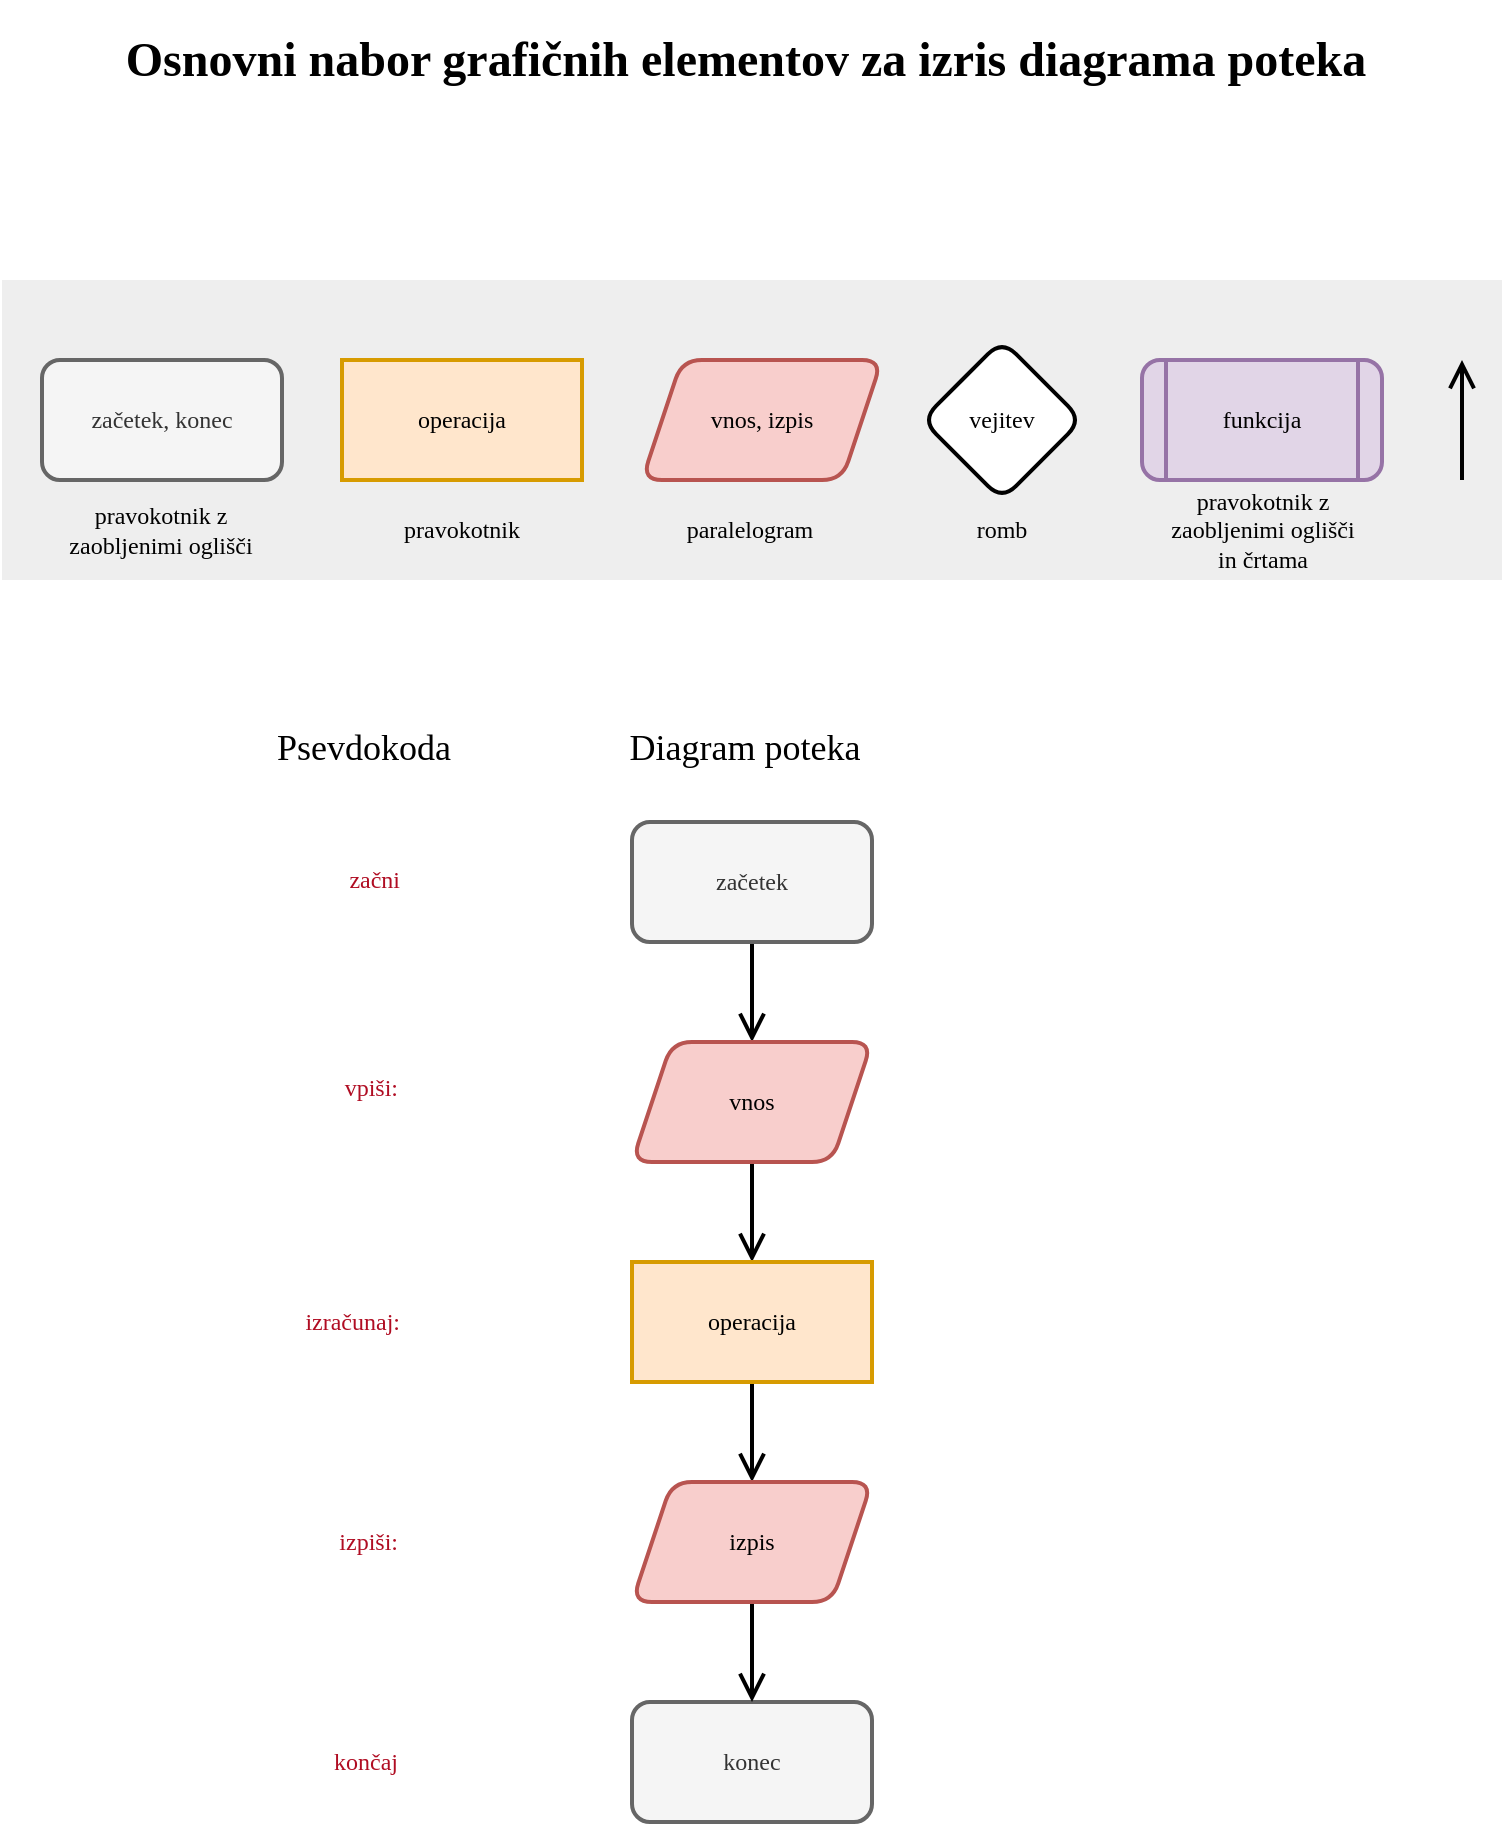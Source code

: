 <mxfile version="24.2.3" type="github">
  <diagram id="bmVnqA7Bfffdc4a_zzxx" name="Page-1">
    <mxGraphModel dx="1848" dy="1322" grid="1" gridSize="10" guides="1" tooltips="1" connect="1" arrows="1" fold="1" page="1" pageScale="1" pageWidth="827" pageHeight="1169" math="0" shadow="0">
      <root>
        <mxCell id="0" />
        <mxCell id="1" parent="0" />
        <mxCell id="vQr4e6KUUM5n94_abipU-7" value="" style="rounded=0;whiteSpace=wrap;html=1;fontFamily=Space Mono;fontSource=https%3A%2F%2Ffonts.googleapis.com%2Fcss%3Ffamily%3DSpace%2BMono;strokeWidth=2;fillColor=#eeeeee;strokeColor=none;" parent="1" vertex="1">
          <mxGeometry x="39" y="241" width="750" height="150" as="geometry" />
        </mxCell>
        <mxCell id="vQr4e6KUUM5n94_abipU-1" value="začetek, konec" style="rounded=1;whiteSpace=wrap;html=1;strokeWidth=2;fillColor=#f5f5f5;fontColor=#333333;strokeColor=#666666;fontFamily=Space Mono;fontSource=https%3A%2F%2Ffonts.googleapis.com%2Fcss%3Ffamily%3DSpace%2BMono;" parent="1" vertex="1">
          <mxGeometry x="59" y="281" width="120" height="60" as="geometry" />
        </mxCell>
        <mxCell id="vQr4e6KUUM5n94_abipU-2" value="operacija" style="rounded=0;whiteSpace=wrap;html=1;strokeWidth=2;fillColor=#ffe6cc;strokeColor=#d79b00;fontFamily=Space Mono;fontSource=https%3A%2F%2Ffonts.googleapis.com%2Fcss%3Ffamily%3DSpace%2BMono;" parent="1" vertex="1">
          <mxGeometry x="209" y="281" width="120" height="60" as="geometry" />
        </mxCell>
        <mxCell id="vQr4e6KUUM5n94_abipU-3" value="vnos, izpis" style="shape=parallelogram;perimeter=parallelogramPerimeter;whiteSpace=wrap;html=1;fixedSize=1;strokeWidth=2;fillColor=#f8cecc;rounded=1;strokeColor=#b85450;fontFamily=Space Mono;fontSource=https%3A%2F%2Ffonts.googleapis.com%2Fcss%3Ffamily%3DSpace%2BMono;" parent="1" vertex="1">
          <mxGeometry x="359" y="281" width="120" height="60" as="geometry" />
        </mxCell>
        <mxCell id="vQr4e6KUUM5n94_abipU-4" value="vejitev" style="rhombus;whiteSpace=wrap;html=1;rounded=1;strokeWidth=2;fillColor=#FFFFFF;fontFamily=Space Mono;fontSource=https%3A%2F%2Ffonts.googleapis.com%2Fcss%3Ffamily%3DSpace%2BMono;" parent="1" vertex="1">
          <mxGeometry x="499" y="271" width="80" height="80" as="geometry" />
        </mxCell>
        <mxCell id="vQr4e6KUUM5n94_abipU-5" value="funkcija" style="shape=process;whiteSpace=wrap;html=1;backgroundOutline=1;rounded=1;strokeWidth=2;fillColor=#e1d5e7;strokeColor=#9673a6;fontFamily=Space Mono;fontSource=https%3A%2F%2Ffonts.googleapis.com%2Fcss%3Ffamily%3DSpace%2BMono;" parent="1" vertex="1">
          <mxGeometry x="609" y="281" width="120" height="60" as="geometry" />
        </mxCell>
        <mxCell id="vQr4e6KUUM5n94_abipU-6" value="" style="endArrow=open;html=1;rounded=0;fontFamily=Space Mono;fontSource=https%3A%2F%2Ffonts.googleapis.com%2Fcss%3Ffamily%3DSpace%2BMono;horizontal=0;endFill=0;strokeWidth=2;endSize=10;" parent="1" edge="1">
          <mxGeometry width="50" height="50" relative="1" as="geometry">
            <mxPoint x="769" y="341" as="sourcePoint" />
            <mxPoint x="769" y="281" as="targetPoint" />
          </mxGeometry>
        </mxCell>
        <mxCell id="vQr4e6KUUM5n94_abipU-8" value="&lt;h1&gt;Osnovni nabor grafičnih elementov za izris diagrama poteka&amp;nbsp;&lt;/h1&gt;" style="text;html=1;strokeColor=none;fillColor=none;spacing=5;spacingTop=-20;whiteSpace=wrap;overflow=hidden;rounded=0;fontFamily=Space Mono;fontSource=https%3A%2F%2Ffonts.googleapis.com%2Fcss%3Ffamily%3DSpace%2BMono;align=center;" parent="1" vertex="1">
          <mxGeometry x="39" y="111" width="750" height="80" as="geometry" />
        </mxCell>
        <mxCell id="vQr4e6KUUM5n94_abipU-16" style="edgeStyle=orthogonalEdgeStyle;rounded=0;orthogonalLoop=1;jettySize=auto;html=1;entryX=0.5;entryY=0;entryDx=0;entryDy=0;fontFamily=Space Mono;fontSource=https%3A%2F%2Ffonts.googleapis.com%2Fcss%3Ffamily%3DSpace%2BMono;endArrow=open;endFill=0;endSize=10;strokeWidth=2;" parent="1" source="vQr4e6KUUM5n94_abipU-9" target="vQr4e6KUUM5n94_abipU-11" edge="1">
          <mxGeometry relative="1" as="geometry" />
        </mxCell>
        <mxCell id="vQr4e6KUUM5n94_abipU-9" value="&lt;font data-font-src=&quot;https://fonts.googleapis.com/css?family=Ubuntu+Mono&quot;&gt;začetek&lt;/font&gt;" style="rounded=1;whiteSpace=wrap;html=1;strokeWidth=2;fillColor=#f5f5f5;fontColor=#333333;strokeColor=#666666;fontFamily=Space Mono;fontSource=https%3A%2F%2Ffonts.googleapis.com%2Fcss%3Ffamily%3DSpace%2BMono;" parent="1" vertex="1">
          <mxGeometry x="354" y="512" width="120" height="60" as="geometry" />
        </mxCell>
        <mxCell id="vQr4e6KUUM5n94_abipU-10" value="&lt;font data-font-src=&quot;https://fonts.googleapis.com/css?family=Ubuntu+Mono&quot;&gt;konec&lt;/font&gt;" style="rounded=1;whiteSpace=wrap;html=1;strokeWidth=2;fillColor=#f5f5f5;fontColor=#333333;strokeColor=#666666;fontFamily=Space Mono;fontSource=https%3A%2F%2Ffonts.googleapis.com%2Fcss%3Ffamily%3DSpace%2BMono;" parent="1" vertex="1">
          <mxGeometry x="354" y="952" width="120" height="60" as="geometry" />
        </mxCell>
        <mxCell id="vQr4e6KUUM5n94_abipU-17" style="edgeStyle=orthogonalEdgeStyle;rounded=0;orthogonalLoop=1;jettySize=auto;html=1;entryX=0.5;entryY=0;entryDx=0;entryDy=0;fontFamily=Space Mono;fontSource=https%3A%2F%2Ffonts.googleapis.com%2Fcss%3Ffamily%3DSpace%2BMono;endArrow=open;endFill=0;endSize=10;strokeWidth=2;" parent="1" source="vQr4e6KUUM5n94_abipU-11" target="vQr4e6KUUM5n94_abipU-12" edge="1">
          <mxGeometry relative="1" as="geometry" />
        </mxCell>
        <mxCell id="vQr4e6KUUM5n94_abipU-11" value="vnos" style="shape=parallelogram;perimeter=parallelogramPerimeter;whiteSpace=wrap;html=1;fixedSize=1;strokeWidth=2;fillColor=#f8cecc;rounded=1;strokeColor=#b85450;fontFamily=Space Mono;fontSource=https%3A%2F%2Ffonts.googleapis.com%2Fcss%3Ffamily%3DSpace%2BMono;" parent="1" vertex="1">
          <mxGeometry x="354" y="622" width="120" height="60" as="geometry" />
        </mxCell>
        <mxCell id="vQr4e6KUUM5n94_abipU-18" style="edgeStyle=orthogonalEdgeStyle;rounded=0;orthogonalLoop=1;jettySize=auto;html=1;entryX=0.5;entryY=0;entryDx=0;entryDy=0;fontFamily=Space Mono;fontSource=https%3A%2F%2Ffonts.googleapis.com%2Fcss%3Ffamily%3DSpace%2BMono;endArrow=open;endFill=0;endSize=10;strokeWidth=2;" parent="1" source="vQr4e6KUUM5n94_abipU-12" target="vQr4e6KUUM5n94_abipU-15" edge="1">
          <mxGeometry relative="1" as="geometry" />
        </mxCell>
        <mxCell id="vQr4e6KUUM5n94_abipU-12" value="operacija" style="rounded=0;whiteSpace=wrap;html=1;strokeWidth=2;fillColor=#ffe6cc;strokeColor=#d79b00;fontFamily=Space Mono;fontSource=https%3A%2F%2Ffonts.googleapis.com%2Fcss%3Ffamily%3DSpace%2BMono;" parent="1" vertex="1">
          <mxGeometry x="354" y="732" width="120" height="60" as="geometry" />
        </mxCell>
        <mxCell id="vQr4e6KUUM5n94_abipU-19" style="edgeStyle=orthogonalEdgeStyle;rounded=0;orthogonalLoop=1;jettySize=auto;html=1;entryX=0.5;entryY=0;entryDx=0;entryDy=0;fontFamily=Space Mono;fontSource=https%3A%2F%2Ffonts.googleapis.com%2Fcss%3Ffamily%3DSpace%2BMono;endArrow=open;endFill=0;endSize=10;strokeWidth=2;" parent="1" source="vQr4e6KUUM5n94_abipU-15" target="vQr4e6KUUM5n94_abipU-10" edge="1">
          <mxGeometry relative="1" as="geometry" />
        </mxCell>
        <mxCell id="vQr4e6KUUM5n94_abipU-15" value="izpis" style="shape=parallelogram;perimeter=parallelogramPerimeter;whiteSpace=wrap;html=1;fixedSize=1;strokeWidth=2;fillColor=#f8cecc;rounded=1;strokeColor=#b85450;fontFamily=Space Mono;fontSource=https%3A%2F%2Ffonts.googleapis.com%2Fcss%3Ffamily%3DSpace%2BMono;" parent="1" vertex="1">
          <mxGeometry x="354" y="842" width="120" height="60" as="geometry" />
        </mxCell>
        <mxCell id="vQr4e6KUUM5n94_abipU-20" value="pravokotnik z &lt;br&gt;zaobljenimi oglišči" style="text;html=1;strokeColor=none;fillColor=none;align=center;verticalAlign=middle;whiteSpace=wrap;rounded=0;fontFamily=Space Mono;fontSource=https%3A%2F%2Ffonts.googleapis.com%2Fcss%3Ffamily%3DSpace%2BMono;" parent="1" vertex="1">
          <mxGeometry x="38" y="351" width="161" height="30" as="geometry" />
        </mxCell>
        <mxCell id="vQr4e6KUUM5n94_abipU-21" value="paralelogram" style="text;html=1;strokeColor=none;fillColor=none;align=center;verticalAlign=middle;whiteSpace=wrap;rounded=0;fontFamily=Space Mono;fontSource=https%3A%2F%2Ffonts.googleapis.com%2Fcss%3Ffamily%3DSpace%2BMono;" parent="1" vertex="1">
          <mxGeometry x="383" y="351" width="60" height="30" as="geometry" />
        </mxCell>
        <mxCell id="vQr4e6KUUM5n94_abipU-24" value="pravokotnik" style="text;html=1;strokeColor=none;fillColor=none;align=center;verticalAlign=middle;whiteSpace=wrap;rounded=0;fontFamily=Space Mono;fontSource=https%3A%2F%2Ffonts.googleapis.com%2Fcss%3Ffamily%3DSpace%2BMono;" parent="1" vertex="1">
          <mxGeometry x="224" y="351" width="90" height="30" as="geometry" />
        </mxCell>
        <mxCell id="vQr4e6KUUM5n94_abipU-25" value="romb" style="text;html=1;strokeColor=none;fillColor=none;align=center;verticalAlign=middle;whiteSpace=wrap;rounded=0;fontFamily=Space Mono;fontSource=https%3A%2F%2Ffonts.googleapis.com%2Fcss%3Ffamily%3DSpace%2BMono;" parent="1" vertex="1">
          <mxGeometry x="509" y="351" width="60" height="30" as="geometry" />
        </mxCell>
        <mxCell id="vQr4e6KUUM5n94_abipU-26" value="pravokotnik z &lt;br&gt;zaobljenimi oglišči&lt;br&gt;in črtama" style="text;html=1;strokeColor=none;fillColor=none;align=center;verticalAlign=middle;whiteSpace=wrap;rounded=0;fontFamily=Space Mono;fontSource=https%3A%2F%2Ffonts.googleapis.com%2Fcss%3Ffamily%3DSpace%2BMono;" parent="1" vertex="1">
          <mxGeometry x="588.5" y="351" width="161" height="30" as="geometry" />
        </mxCell>
        <mxCell id="JJj52Ea-2d2MnTdpGHWC-43" value="začni" style="text;html=1;strokeColor=none;fillColor=none;align=right;verticalAlign=middle;whiteSpace=wrap;rounded=0;fontFamily=Space Mono;fontSource=https%3A%2F%2Ffonts.googleapis.com%2Fcss%3Ffamily%3DSpace%2BMono;fontStyle=0;fontColor=#b00d23;" parent="1" vertex="1">
          <mxGeometry x="180" y="526" width="60" height="30" as="geometry" />
        </mxCell>
        <mxCell id="JJj52Ea-2d2MnTdpGHWC-44" value="vpiši:" style="text;html=1;strokeColor=none;fillColor=none;align=right;verticalAlign=middle;whiteSpace=wrap;rounded=0;fontFamily=Space Mono;fontSource=https%3A%2F%2Ffonts.googleapis.com%2Fcss%3Ffamily%3DSpace%2BMono;fontStyle=0;fontColor=#b00d23;" parent="1" vertex="1">
          <mxGeometry x="179" y="630" width="60" height="30" as="geometry" />
        </mxCell>
        <mxCell id="JJj52Ea-2d2MnTdpGHWC-45" value="izračunaj:" style="text;html=1;strokeColor=none;fillColor=none;align=right;verticalAlign=middle;whiteSpace=wrap;rounded=0;fontFamily=Space Mono;fontSource=https%3A%2F%2Ffonts.googleapis.com%2Fcss%3Ffamily%3DSpace%2BMono;fontStyle=0;fontColor=#b00d23;" parent="1" vertex="1">
          <mxGeometry x="180" y="747" width="60" height="30" as="geometry" />
        </mxCell>
        <mxCell id="JJj52Ea-2d2MnTdpGHWC-46" value="izpiši:" style="text;html=1;strokeColor=none;fillColor=none;align=right;verticalAlign=middle;whiteSpace=wrap;rounded=0;fontFamily=Space Mono;fontSource=https%3A%2F%2Ffonts.googleapis.com%2Fcss%3Ffamily%3DSpace%2BMono;fontStyle=0;fontColor=#b00d23;" parent="1" vertex="1">
          <mxGeometry x="179" y="857" width="60" height="30" as="geometry" />
        </mxCell>
        <mxCell id="JJj52Ea-2d2MnTdpGHWC-47" value="končaj" style="text;html=1;strokeColor=none;fillColor=none;align=right;verticalAlign=middle;whiteSpace=wrap;rounded=0;fontFamily=Space Mono;fontSource=https%3A%2F%2Ffonts.googleapis.com%2Fcss%3Ffamily%3DSpace%2BMono;fontStyle=0;fontColor=#b00d23;" parent="1" vertex="1">
          <mxGeometry x="179" y="967" width="60" height="30" as="geometry" />
        </mxCell>
        <mxCell id="JJj52Ea-2d2MnTdpGHWC-48" value="Psevdokoda" style="text;html=1;strokeColor=none;fillColor=none;align=center;verticalAlign=middle;whiteSpace=wrap;rounded=0;fontFamily=Space Mono;fontSource=https%3A%2F%2Ffonts.googleapis.com%2Fcss%3Ffamily%3DSpace%2BMono;fontColor=#000000;fontSize=18;" parent="1" vertex="1">
          <mxGeometry x="190" y="460" width="60" height="30" as="geometry" />
        </mxCell>
        <mxCell id="JJj52Ea-2d2MnTdpGHWC-49" value="Diagram poteka" style="text;html=1;strokeColor=none;fillColor=none;align=center;verticalAlign=middle;whiteSpace=wrap;rounded=0;fontFamily=Space Mono;fontSource=https%3A%2F%2Ffonts.googleapis.com%2Fcss%3Ffamily%3DSpace%2BMono;fontColor=#000000;fontSize=18;" parent="1" vertex="1">
          <mxGeometry x="322" y="460" width="177" height="30" as="geometry" />
        </mxCell>
      </root>
    </mxGraphModel>
  </diagram>
</mxfile>
